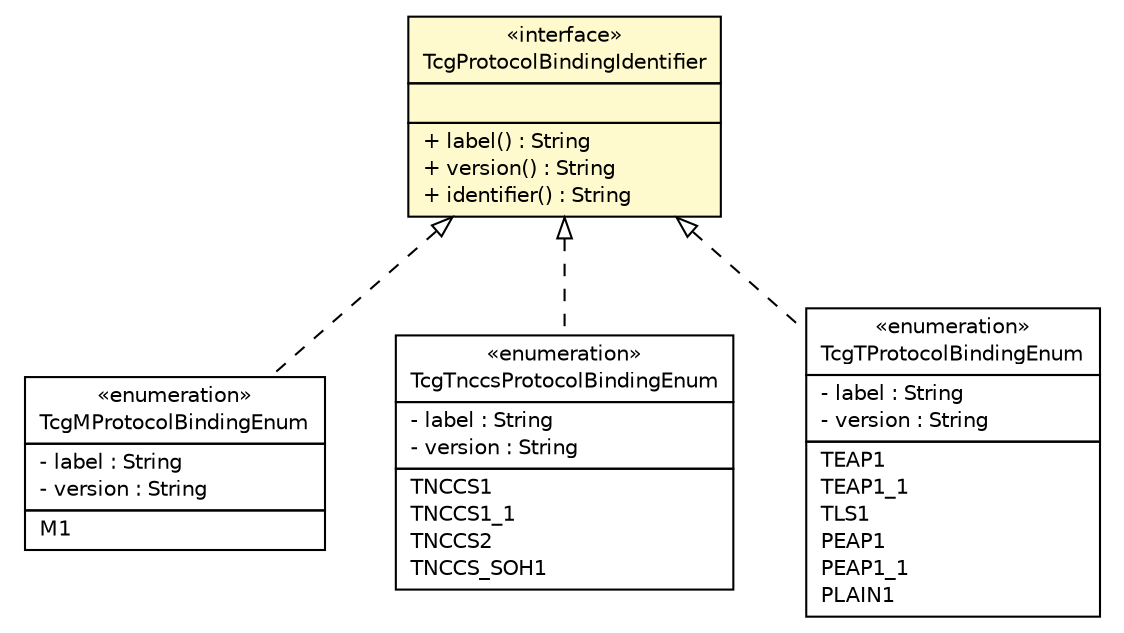 #!/usr/local/bin/dot
#
# Class diagram 
# Generated by UMLGraph version R5_6 (http://www.umlgraph.org/)
#

digraph G {
	edge [fontname="Helvetica",fontsize=10,labelfontname="Helvetica",labelfontsize=10];
	node [fontname="Helvetica",fontsize=10,shape=plaintext];
	nodesep=0.25;
	ranksep=0.5;
	// de.hsbremen.tc.tnc.message.m.enums.TcgMProtocolBindingEnum
	c162816 [label=<<table title="de.hsbremen.tc.tnc.message.m.enums.TcgMProtocolBindingEnum" border="0" cellborder="1" cellspacing="0" cellpadding="2" port="p" href="./m/enums/TcgMProtocolBindingEnum.html">
		<tr><td><table border="0" cellspacing="0" cellpadding="1">
<tr><td align="center" balign="center"> &#171;enumeration&#187; </td></tr>
<tr><td align="center" balign="center"> TcgMProtocolBindingEnum </td></tr>
		</table></td></tr>
		<tr><td><table border="0" cellspacing="0" cellpadding="1">
<tr><td align="left" balign="left"> - label : String </td></tr>
<tr><td align="left" balign="left"> - version : String </td></tr>
		</table></td></tr>
		<tr><td><table border="0" cellspacing="0" cellpadding="1">
<tr><td align="left" balign="left"> M1 </td></tr>
		</table></td></tr>
		</table>>, URL="./m/enums/TcgMProtocolBindingEnum.html", fontname="Helvetica", fontcolor="black", fontsize=10.0];
	// de.hsbremen.tc.tnc.message.tnccs.enums.TcgTnccsProtocolBindingEnum
	c162834 [label=<<table title="de.hsbremen.tc.tnc.message.tnccs.enums.TcgTnccsProtocolBindingEnum" border="0" cellborder="1" cellspacing="0" cellpadding="2" port="p" href="./tnccs/enums/TcgTnccsProtocolBindingEnum.html">
		<tr><td><table border="0" cellspacing="0" cellpadding="1">
<tr><td align="center" balign="center"> &#171;enumeration&#187; </td></tr>
<tr><td align="center" balign="center"> TcgTnccsProtocolBindingEnum </td></tr>
		</table></td></tr>
		<tr><td><table border="0" cellspacing="0" cellpadding="1">
<tr><td align="left" balign="left"> - label : String </td></tr>
<tr><td align="left" balign="left"> - version : String </td></tr>
		</table></td></tr>
		<tr><td><table border="0" cellspacing="0" cellpadding="1">
<tr><td align="left" balign="left"> TNCCS1 </td></tr>
<tr><td align="left" balign="left"> TNCCS1_1 </td></tr>
<tr><td align="left" balign="left"> TNCCS2 </td></tr>
<tr><td align="left" balign="left"> TNCCS_SOH1 </td></tr>
		</table></td></tr>
		</table>>, URL="./tnccs/enums/TcgTnccsProtocolBindingEnum.html", fontname="Helvetica", fontcolor="black", fontsize=10.0];
	// de.hsbremen.tc.tnc.message.TcgProtocolBindingIdentifier
	c162837 [label=<<table title="de.hsbremen.tc.tnc.message.TcgProtocolBindingIdentifier" border="0" cellborder="1" cellspacing="0" cellpadding="2" port="p" bgcolor="lemonChiffon" href="./TcgProtocolBindingIdentifier.html">
		<tr><td><table border="0" cellspacing="0" cellpadding="1">
<tr><td align="center" balign="center"> &#171;interface&#187; </td></tr>
<tr><td align="center" balign="center"> TcgProtocolBindingIdentifier </td></tr>
		</table></td></tr>
		<tr><td><table border="0" cellspacing="0" cellpadding="1">
<tr><td align="left" balign="left">  </td></tr>
		</table></td></tr>
		<tr><td><table border="0" cellspacing="0" cellpadding="1">
<tr><td align="left" balign="left"> + label() : String </td></tr>
<tr><td align="left" balign="left"> + version() : String </td></tr>
<tr><td align="left" balign="left"> + identifier() : String </td></tr>
		</table></td></tr>
		</table>>, URL="./TcgProtocolBindingIdentifier.html", fontname="Helvetica", fontcolor="black", fontsize=10.0];
	// de.hsbremen.tc.tnc.message.t.enums.TcgTProtocolBindingEnum
	c162859 [label=<<table title="de.hsbremen.tc.tnc.message.t.enums.TcgTProtocolBindingEnum" border="0" cellborder="1" cellspacing="0" cellpadding="2" port="p" href="./t/enums/TcgTProtocolBindingEnum.html">
		<tr><td><table border="0" cellspacing="0" cellpadding="1">
<tr><td align="center" balign="center"> &#171;enumeration&#187; </td></tr>
<tr><td align="center" balign="center"> TcgTProtocolBindingEnum </td></tr>
		</table></td></tr>
		<tr><td><table border="0" cellspacing="0" cellpadding="1">
<tr><td align="left" balign="left"> - label : String </td></tr>
<tr><td align="left" balign="left"> - version : String </td></tr>
		</table></td></tr>
		<tr><td><table border="0" cellspacing="0" cellpadding="1">
<tr><td align="left" balign="left"> TEAP1 </td></tr>
<tr><td align="left" balign="left"> TEAP1_1 </td></tr>
<tr><td align="left" balign="left"> TLS1 </td></tr>
<tr><td align="left" balign="left"> PEAP1 </td></tr>
<tr><td align="left" balign="left"> PEAP1_1 </td></tr>
<tr><td align="left" balign="left"> PLAIN1 </td></tr>
		</table></td></tr>
		</table>>, URL="./t/enums/TcgTProtocolBindingEnum.html", fontname="Helvetica", fontcolor="black", fontsize=10.0];
	//de.hsbremen.tc.tnc.message.m.enums.TcgMProtocolBindingEnum implements de.hsbremen.tc.tnc.message.TcgProtocolBindingIdentifier
	c162837:p -> c162816:p [dir=back,arrowtail=empty,style=dashed];
	//de.hsbremen.tc.tnc.message.tnccs.enums.TcgTnccsProtocolBindingEnum implements de.hsbremen.tc.tnc.message.TcgProtocolBindingIdentifier
	c162837:p -> c162834:p [dir=back,arrowtail=empty,style=dashed];
	//de.hsbremen.tc.tnc.message.t.enums.TcgTProtocolBindingEnum implements de.hsbremen.tc.tnc.message.TcgProtocolBindingIdentifier
	c162837:p -> c162859:p [dir=back,arrowtail=empty,style=dashed];
}


